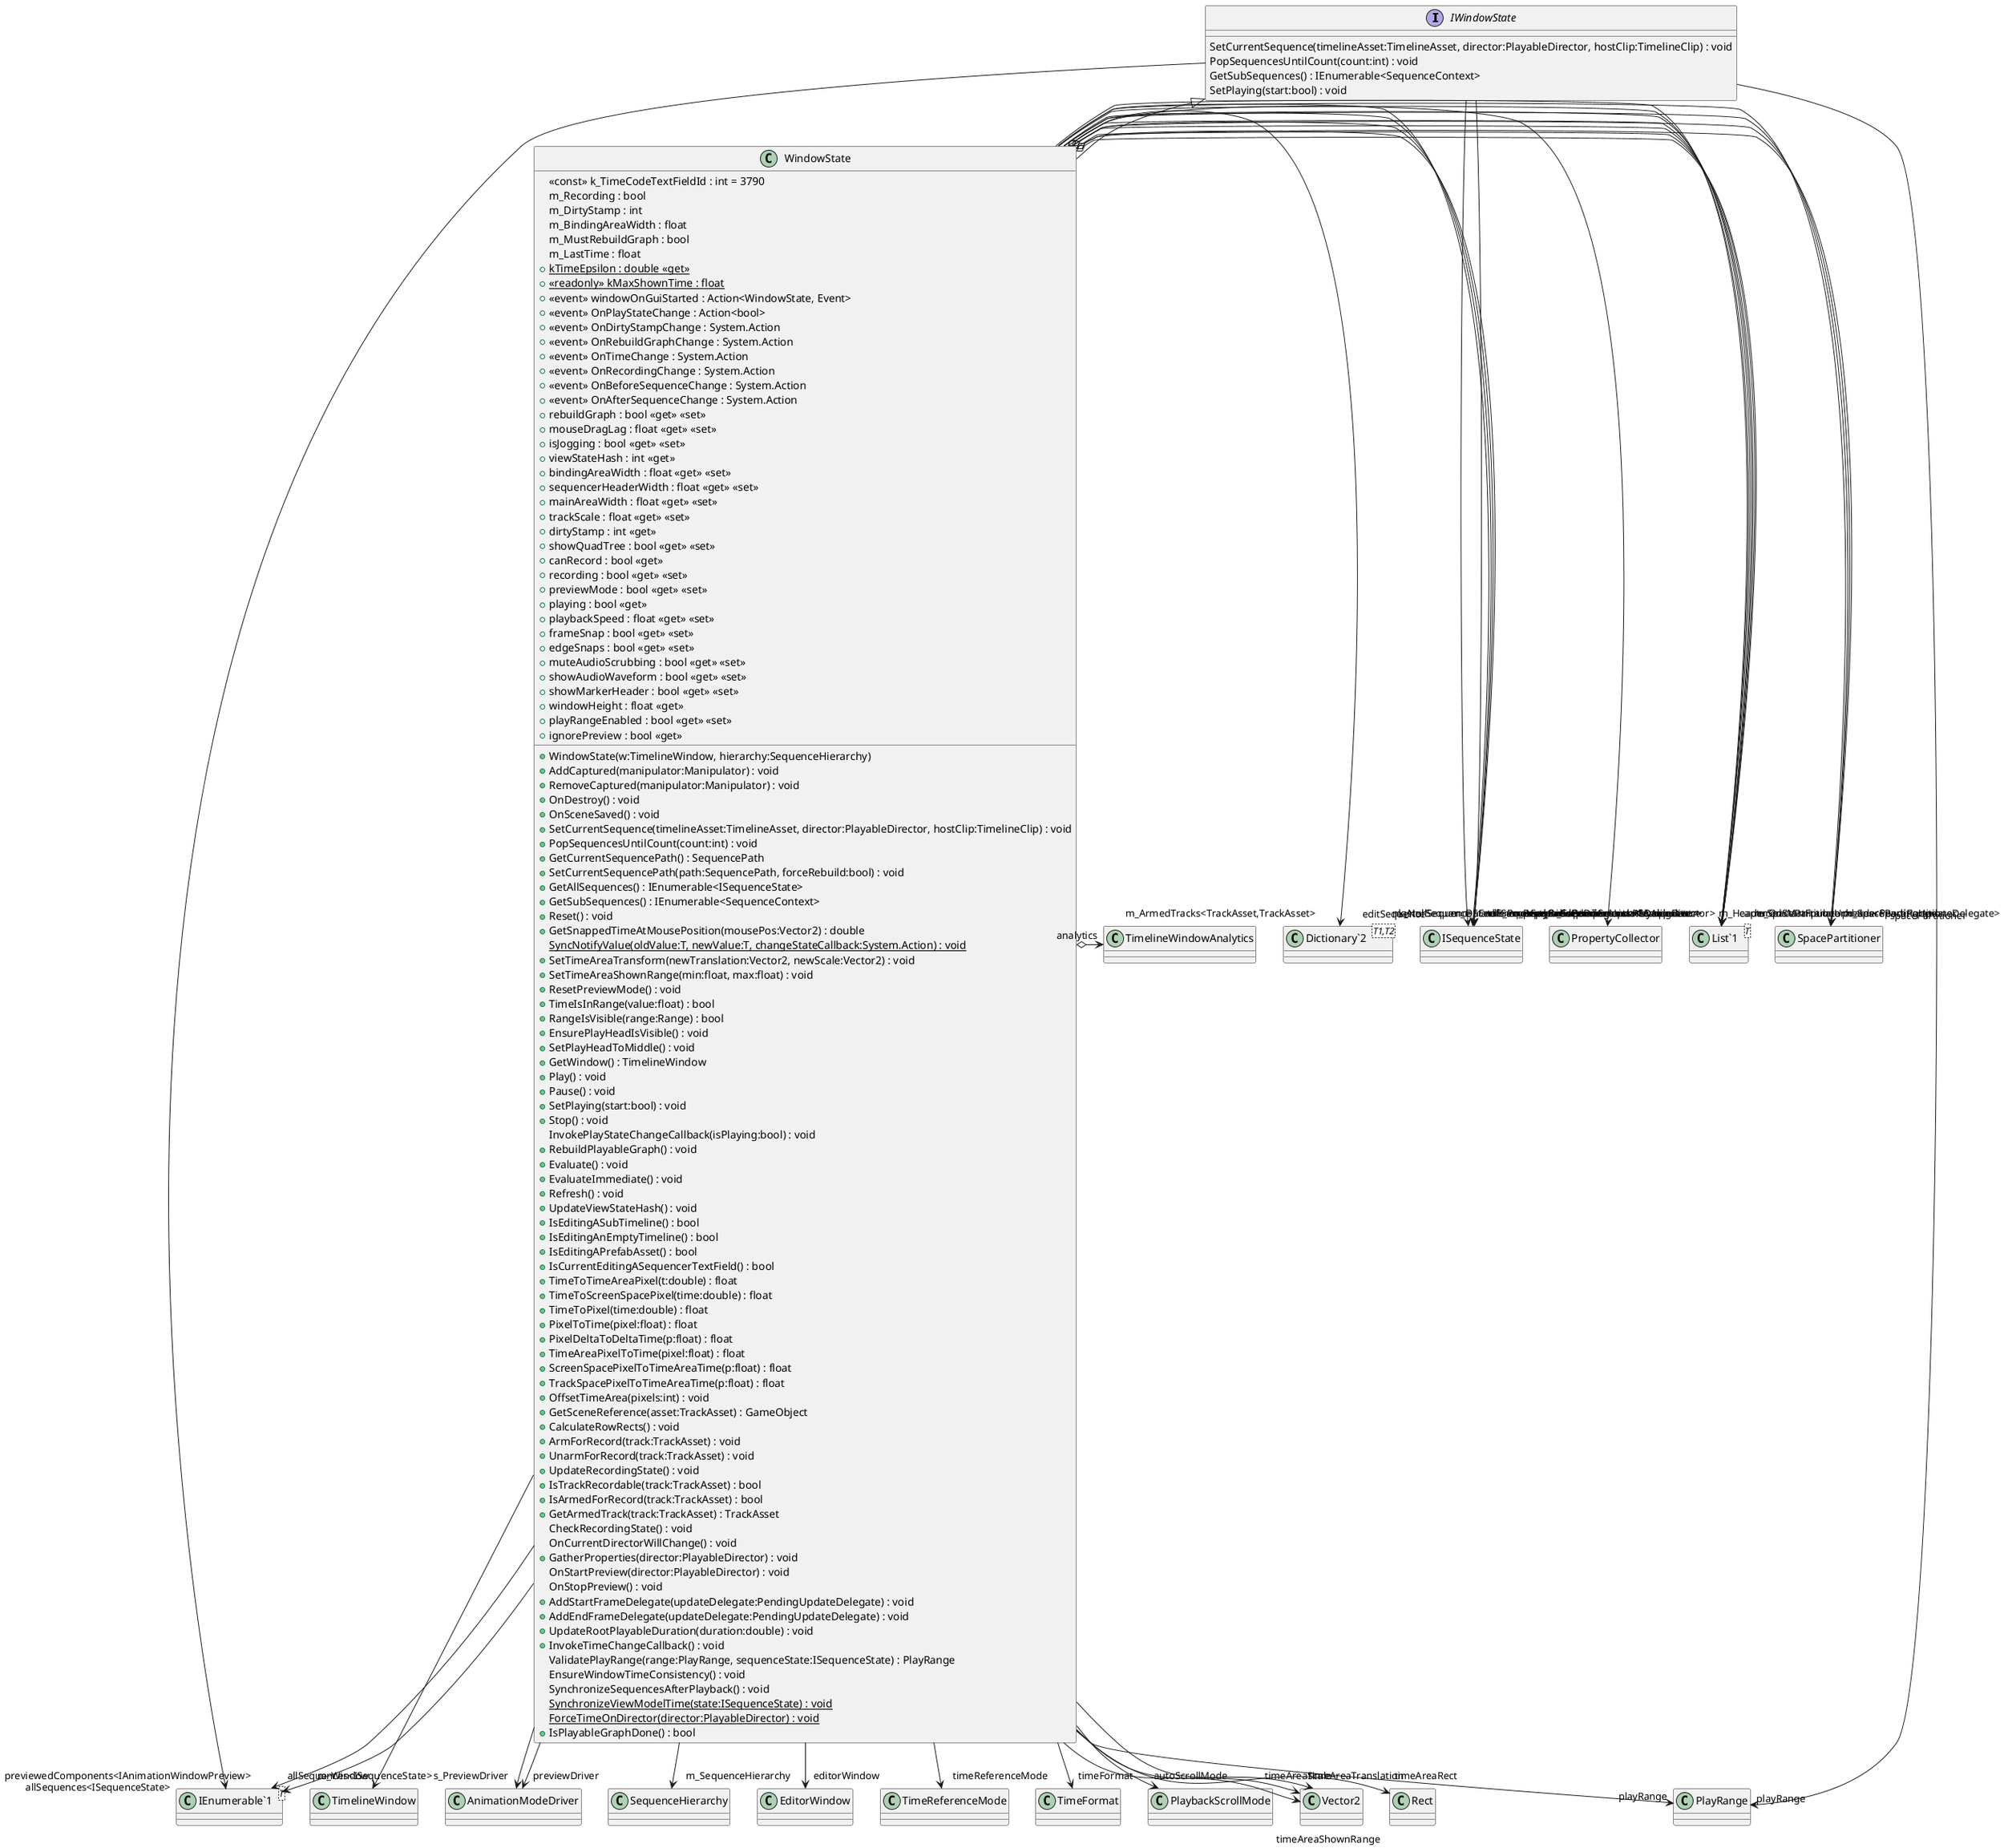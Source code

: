 @startuml
interface IWindowState {
    SetCurrentSequence(timelineAsset:TimelineAsset, director:PlayableDirector, hostClip:TimelineClip) : void
    PopSequencesUntilCount(count:int) : void
    GetSubSequences() : IEnumerable<SequenceContext>
    SetPlaying(start:bool) : void
}
class WindowState {
    <<const>> k_TimeCodeTextFieldId : int = 3790
    m_Recording : bool
    m_DirtyStamp : int
    m_BindingAreaWidth : float
    m_MustRebuildGraph : bool
    m_LastTime : float
    + {static} kTimeEpsilon : double <<get>>
    + {static} <<readonly>> kMaxShownTime : float
    +  <<event>> windowOnGuiStarted : Action<WindowState, Event> 
    +  <<event>> OnPlayStateChange : Action<bool> 
    +  <<event>> OnDirtyStampChange : System.Action 
    +  <<event>> OnRebuildGraphChange : System.Action 
    +  <<event>> OnTimeChange : System.Action 
    +  <<event>> OnRecordingChange : System.Action 
    +  <<event>> OnBeforeSequenceChange : System.Action 
    +  <<event>> OnAfterSequenceChange : System.Action 
    + WindowState(w:TimelineWindow, hierarchy:SequenceHierarchy)
    + rebuildGraph : bool <<get>> <<set>>
    + mouseDragLag : float <<get>> <<set>>
    + AddCaptured(manipulator:Manipulator) : void
    + RemoveCaptured(manipulator:Manipulator) : void
    + isJogging : bool <<get>> <<set>>
    + viewStateHash : int <<get>>
    + bindingAreaWidth : float <<get>> <<set>>
    + sequencerHeaderWidth : float <<get>> <<set>>
    + mainAreaWidth : float <<get>> <<set>>
    + trackScale : float <<get>> <<set>>
    + dirtyStamp : int <<get>>
    + showQuadTree : bool <<get>> <<set>>
    + canRecord : bool <<get>>
    + recording : bool <<get>> <<set>>
    + previewMode : bool <<get>> <<set>>
    + playing : bool <<get>>
    + playbackSpeed : float <<get>> <<set>>
    + frameSnap : bool <<get>> <<set>>
    + edgeSnaps : bool <<get>> <<set>>
    + muteAudioScrubbing : bool <<get>> <<set>>
    + showAudioWaveform : bool <<get>> <<set>>
    + showMarkerHeader : bool <<get>> <<set>>
    + OnDestroy() : void
    + OnSceneSaved() : void
    + SetCurrentSequence(timelineAsset:TimelineAsset, director:PlayableDirector, hostClip:TimelineClip) : void
    + PopSequencesUntilCount(count:int) : void
    + GetCurrentSequencePath() : SequencePath
    + SetCurrentSequencePath(path:SequencePath, forceRebuild:bool) : void
    + GetAllSequences() : IEnumerable<ISequenceState>
    + GetSubSequences() : IEnumerable<SequenceContext>
    + Reset() : void
    + GetSnappedTimeAtMousePosition(mousePos:Vector2) : double
    {static} SyncNotifyValue(oldValue:T, newValue:T, changeStateCallback:System.Action) : void
    + SetTimeAreaTransform(newTranslation:Vector2, newScale:Vector2) : void
    + SetTimeAreaShownRange(min:float, max:float) : void
    + ResetPreviewMode() : void
    + TimeIsInRange(value:float) : bool
    + RangeIsVisible(range:Range) : bool
    + EnsurePlayHeadIsVisible() : void
    + SetPlayHeadToMiddle() : void
    + windowHeight : float <<get>>
    + playRangeEnabled : bool <<get>> <<set>>
    + ignorePreview : bool <<get>>
    + GetWindow() : TimelineWindow
    + Play() : void
    + Pause() : void
    + SetPlaying(start:bool) : void
    + Stop() : void
    InvokePlayStateChangeCallback(isPlaying:bool) : void
    + RebuildPlayableGraph() : void
    + Evaluate() : void
    + EvaluateImmediate() : void
    + Refresh() : void
    + UpdateViewStateHash() : void
    + IsEditingASubTimeline() : bool
    + IsEditingAnEmptyTimeline() : bool
    + IsEditingAPrefabAsset() : bool
    + IsCurrentEditingASequencerTextField() : bool
    + TimeToTimeAreaPixel(t:double) : float
    + TimeToScreenSpacePixel(time:double) : float
    + TimeToPixel(time:double) : float
    + PixelToTime(pixel:float) : float
    + PixelDeltaToDeltaTime(p:float) : float
    + TimeAreaPixelToTime(pixel:float) : float
    + ScreenSpacePixelToTimeAreaTime(p:float) : float
    + TrackSpacePixelToTimeAreaTime(p:float) : float
    + OffsetTimeArea(pixels:int) : void
    + GetSceneReference(asset:TrackAsset) : GameObject
    + CalculateRowRects() : void
    + ArmForRecord(track:TrackAsset) : void
    + UnarmForRecord(track:TrackAsset) : void
    + UpdateRecordingState() : void
    + IsTrackRecordable(track:TrackAsset) : bool
    + IsArmedForRecord(track:TrackAsset) : bool
    + GetArmedTrack(track:TrackAsset) : TrackAsset
    CheckRecordingState() : void
    OnCurrentDirectorWillChange() : void
    + GatherProperties(director:PlayableDirector) : void
    OnStartPreview(director:PlayableDirector) : void
    OnStopPreview() : void
    + AddStartFrameDelegate(updateDelegate:PendingUpdateDelegate) : void
    + AddEndFrameDelegate(updateDelegate:PendingUpdateDelegate) : void
    + UpdateRootPlayableDuration(duration:double) : void
    + InvokeTimeChangeCallback() : void
    ValidatePlayRange(range:PlayRange, sequenceState:ISequenceState) : PlayRange
    EnsureWindowTimeConsistency() : void
    SynchronizeSequencesAfterPlayback() : void
    {static} SynchronizeViewModelTime(state:ISequenceState) : void
    {static} ForceTimeOnDirector(director:PlayableDirector) : void
    + IsPlayableGraphDone() : bool
}
class "IEnumerable`1"<T> {
}
class "List`1"<T> {
}
class "Dictionary`2"<T1,T2> {
}
IWindowState --> "masterSequence" ISequenceState
IWindowState --> "editSequence" ISequenceState
IWindowState --> "allSequences<ISequenceState>" "IEnumerable`1"
IWindowState --> "playRange" PlayRange
IWindowState <|-- WindowState
WindowState --> "m_Window" TimelineWindow
WindowState o-> "m_SpacePartitioner" SpacePartitioner
WindowState o-> "m_HeaderSpacePartitioner" SpacePartitioner
WindowState o-> "m_CaptureSession<Manipulator>" "List`1"
WindowState o-> "m_PropertyCollector" PropertyCollector
WindowState --> "s_PreviewDriver" AnimationModeDriver
WindowState --> "m_PreviewedAnimators<Animator>" "List`1"
WindowState --> "m_PreviewedComponents<Component>" "List`1"
WindowState --> "previewedComponents<IAnimationWindowPreview>" "IEnumerable`1"
WindowState o-> "k_NullSequenceState" ISequenceState
WindowState o-> "m_ArmedTracks<TrackAsset,TrackAsset>" "Dictionary`2"
WindowState --> "m_OnStartFrameUpdates<PendingUpdateDelegate>" "List`1"
WindowState --> "m_OnEndFrameUpdates<PendingUpdateDelegate>" "List`1"
WindowState --> "m_SequenceHierarchy" SequenceHierarchy
WindowState --> "previewDriver" AnimationModeDriver
WindowState --> "editorWindow" EditorWindow
WindowState --> "editSequence" ISequenceState
WindowState --> "masterSequence" ISequenceState
WindowState --> "referenceSequence" ISequenceState
WindowState --> "allSequences<ISequenceState>" "IEnumerable`1"
WindowState --> "spacePartitioner" SpacePartitioner
WindowState --> "headerSpacePartitioner" SpacePartitioner
WindowState --> "captured<Manipulator>" "List`1"
WindowState --> "timeReferenceMode" TimeReferenceMode
WindowState --> "timeFormat" TimeFormat
WindowState --> "playRange" PlayRange
WindowState --> "autoScrollMode" PlaybackScrollMode
WindowState --> "previewedDirectors<PlayableDirector>" "List`1"
WindowState o-> "analytics" TimelineWindowAnalytics
WindowState --> "timeAreaShownRange" Vector2
WindowState --> "timeAreaTranslation" Vector2
WindowState --> "timeAreaScale" Vector2
WindowState --> "timeAreaRect" Rect
@enduml
